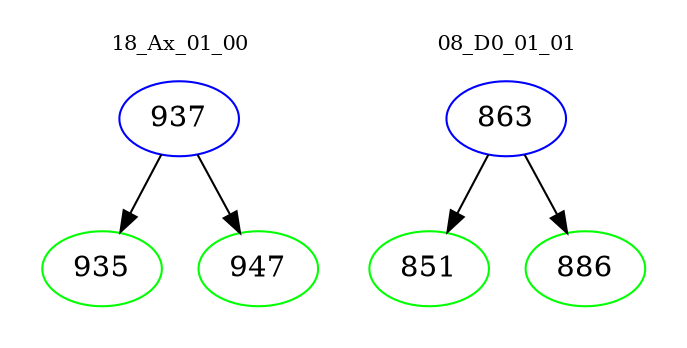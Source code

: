 digraph{
subgraph cluster_0 {
color = white
label = "18_Ax_01_00";
fontsize=10;
T0_937 [label="937", color="blue"]
T0_937 -> T0_935 [color="black"]
T0_935 [label="935", color="green"]
T0_937 -> T0_947 [color="black"]
T0_947 [label="947", color="green"]
}
subgraph cluster_1 {
color = white
label = "08_D0_01_01";
fontsize=10;
T1_863 [label="863", color="blue"]
T1_863 -> T1_851 [color="black"]
T1_851 [label="851", color="green"]
T1_863 -> T1_886 [color="black"]
T1_886 [label="886", color="green"]
}
}
